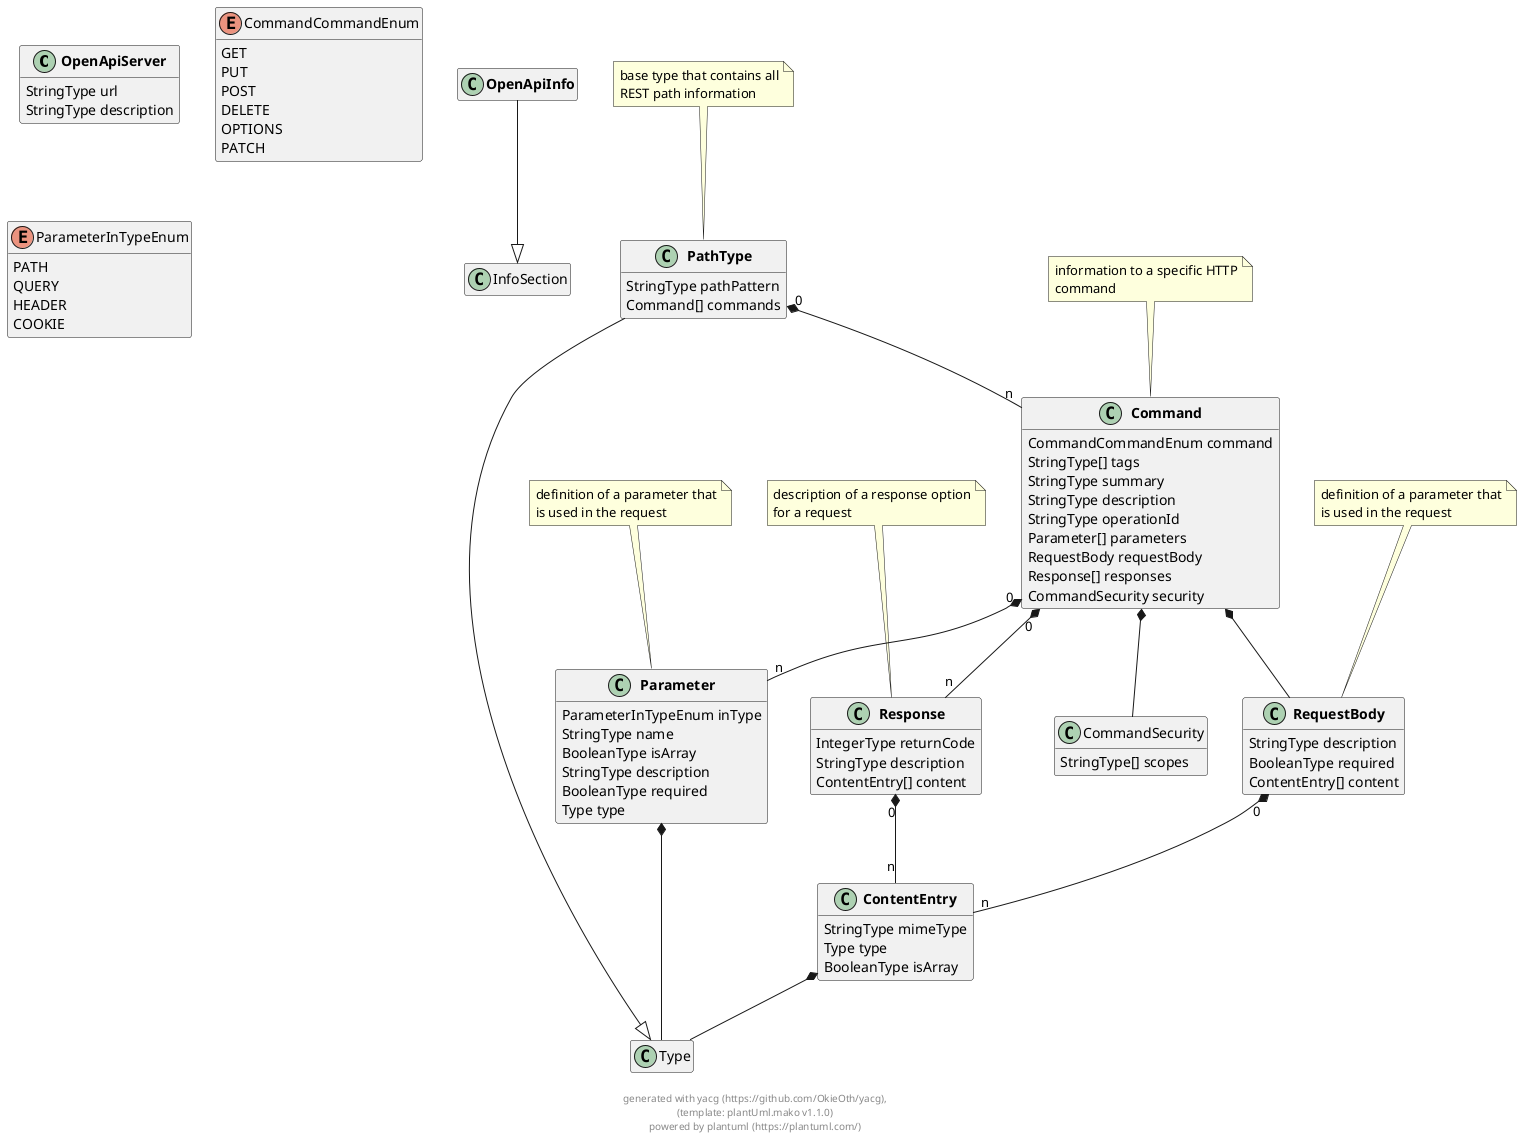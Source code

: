 
@startuml
hide empty methods
hide empty fields


class "**OpenApiServer**" as OpenApiServer {
        StringType url
        StringType description
}

 

class "**OpenApiInfo**" as OpenApiInfo {
}

OpenApiInfo --|> InfoSection
 

class "**Command**" as Command {
        CommandCommandEnum command
        StringType[] tags
        StringType summary
        StringType description
        StringType operationId
        Parameter[] parameters
        RequestBody requestBody
        Response[] responses
        CommandSecurity security
}
note top: information to a specific HTTP\ncommand

 

class "**PathType**" as PathType {
        StringType pathPattern
        Command[] commands
}
note top: base type that contains all\nREST path information

PathType --|> Type
 

enum "CommandCommandEnum" as CommandCommandEnum {
    GET
    PUT
    POST
    DELETE
    OPTIONS
    PATCH
}

class "**Parameter**" as Parameter {
        ParameterInTypeEnum inType
        StringType name
        BooleanType isArray
        StringType description
        BooleanType required
        Type type
}
note top: definition of a parameter that\nis used in the request

 

class "**RequestBody**" as RequestBody {
        StringType description
        BooleanType required
        ContentEntry[] content
}
note top: definition of a parameter that\nis used in the request

 

class "**Response**" as Response {
        IntegerType returnCode
        StringType description
        ContentEntry[] content
}
note top: description of a response option\nfor a request

 

class "CommandSecurity" as CommandSecurity {
        StringType[] scopes
}

 

class "**ContentEntry**" as ContentEntry {
        StringType mimeType
        Type type
        BooleanType isArray
}

 

enum "ParameterInTypeEnum" as ParameterInTypeEnum {
    PATH
    QUERY
    HEADER
    COOKIE
}


    


    
    





Command "0" *-- "n" Parameter

Command  *--  RequestBody

Command "0" *-- "n" Response

Command  *--  CommandSecurity

    

PathType "0" *-- "n" Command

    
    





Parameter  *--  Type

    


RequestBody "0" *-- "n" ContentEntry

    


Response "0" *-- "n" ContentEntry

    

    

ContentEntry  *--  Type


    

footer \ngenerated with yacg (https://github.com/OkieOth/yacg),\n(template: plantUml.mako v1.1.0)\npowered by plantuml (https://plantuml.com/)
@enduml